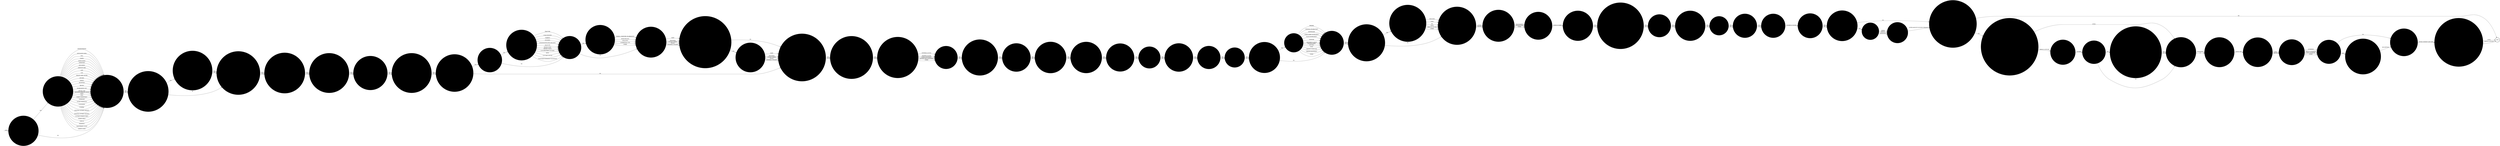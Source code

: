 digraph OLD_ROOF_CLIMB {  rankdir=LR;
  node [shape = circle];
  START_NODE [label="", shape=none];
  START_NODE -> 44417 [label = "start"];
  END_NODE [label="END", shape="doublecircle"];
  44145 [label = "WAS THIS A FULL OR PARTIAL SHUT DOWN?", style="filled", color="#DDD"];
  44145 -> 44806 [label = "FULL", style="filled", color="#DDD"];
  44145 -> 44806 [label = "PARTIAL", style="filled", color="#DDD"];
  44150 [label = "ESTIMATED COST OF DAMAGE", style="filled", color="#DDD"];
  44150 -> 45127 [label = "ENTER AMOUNT IN POUND STERLING", style="filled", color="#DDD"];
  44151 [label = "WERE ANY INJURIES RECEIVED DURING THIS INCIDENT", style="filled", color="#DDD"];
  44151 -> 44518 [label = "YES", style="filled", color="#DDD"];
  44151 -> 44842 [label = "NO", style="filled", color="#DDD"];
  44175 [label = "WHO WAS DETAINED IN OUTSIDE HOSPITAL", style="filled", color="#DDD"];
  44175 -> 44842 [label = "STAFF", style="filled", color="#DDD"];
  44175 -> 44842 [label = "PRISONERS", style="filled", color="#DDD"];
  44175 -> 44842 [label = "CIVILIAN GRADES", style="filled", color="#DDD"];
  44175 -> 44842 [label = "POLICE", style="filled", color="#DDD"];
  44175 -> 44842 [label = "EXTERNAL CIVILIANS", style="filled", color="#DDD"];
  44177 [label = "WHEN WAS THE SYSTEM RE-ACTIVATED?", style="filled", color="#DDD"];
  44177 -> 44328 [label = "ENTER COMMENT AND DATE", style="filled", color="#DDD"];
  44183 [label = "DURATION OF INCIDENT IN HOURS", style="filled", color="#DDD"];
  44183 -> 44639 [label = "NUMBER OF HOURS", style="filled", color="#DDD"];
  44196 [label = "WAS THERE AN APPARENT REASON FOR THE INCIDENT", style="filled", color="#DDD"];
  44196 -> 44337 [label = "YES", style="filled", color="#DDD"];
  44196 -> 45128 [label = "NO", style="filled", color="#DDD"];
  44273 [label = "ARE ANY STAFF ON SICK LEAVE AS A RESULT OF THIS INCIDENT", style="filled", color="#DDD"];
  44273 -> 44487 [label = "YES", style="filled", color="#DDD"];
  44273 -> 44487 [label = "NO", style="filled", color="#DDD"];
  44289 [label = "WAS THE KEYWORD REQUESTED?", style="filled", color="#DDD"];
  44289 -> 44767 [label = "YES", style="filled", color="#DDD"];
  44289 -> 45163 [label = "NO", style="filled", color="#DDD"];
  44328 [label = "WAS THE SYSTEM RE-ACTIVATED LOCALLY OR BY THE SERVICE SUPPLIER", style="filled", color="#DDD"];
  44328 -> END_NODE [label = "LOCAL", style="filled", color="#DDD"];
  44328 -> END_NODE [label = "SERVICE SUPPLIER", style="filled", color="#DDD"];
  44334 [label = "WAS DAMAGE CAUSED TO PRISON PROPERTY", style="filled", color="#DDD"];
  44334 -> 45098 [label = "YES", style="filled", color="#DDD"];
  44334 -> 45127 [label = "NO", style="filled", color="#DDD"];
  44337 [label = "DESCRIBE THE APPARENT REASON FOR THE INCIDENT", style="filled", color="#DDD"];
  44337 -> 45128 [label = "FACILITIES", style="filled", color="#DDD"];
  44337 -> 45128 [label = "FOOD", style="filled", color="#DDD"];
  44337 -> 45128 [label = "PAY", style="filled", color="#DDD"];
  44337 -> 45128 [label = "VISITS", style="filled", color="#DDD"];
  44337 -> 45128 [label = "TIME OUT OF CELL", style="filled", color="#DDD"];
  44337 -> 45128 [label = "OTHER", style="filled", color="#DDD"];
  44359 [label = "IS THERE ANY MEDIA INTEREST IN THIS INCIDENT", style="filled", color="#DDD"];
  44359 -> 44375 [label = "YES", style="filled", color="#DDD"];
  44359 -> 44375 [label = "NO", style="filled", color="#DDD"];
  44374 [label = "WAS THE AMBULANCE SERVICE PRESENT", style="filled", color="#DDD"];
  44374 -> 44536 [label = "YES", style="filled", color="#DDD"];
  44374 -> 44536 [label = "NO", style="filled", color="#DDD"];
  44375 [label = "HAS THE PRISON SERVICE PRESS OFFICE BEEN INFORMED", style="filled", color="#DDD"];
  44375 -> 44151 [label = "YES", style="filled", color="#DDD"];
  44375 -> 44151 [label = "NO", style="filled", color="#DDD"];
  44394 [label = "WHICH MINOR INJURIES WERE SUSTAINED", style="filled", color="#DDD"];
  44394 -> 44462 [label = "GRAZES, SCRATCHES OR ABRASIONS", style="filled", color="#DDD"];
  44394 -> 44462 [label = "MINOR BRUISES", style="filled", color="#DDD"];
  44394 -> 44462 [label = "SWELLINGS", style="filled", color="#DDD"];
  44394 -> 44462 [label = "SUPERFICIAL CUTS", style="filled", color="#DDD"];
  44394 -> 44462 [label = "OTHER", style="filled", color="#DDD"];
  44417 [label = "IS THE LOCATION OF THE INCIDENT KNOWN", style="filled", color="#DDD"];
  44417 -> 44927 [label = "YES", style="filled", color="#DDD"];
  44417 -> 44596 [label = "NO", style="filled", color="#DDD"];
  44422 [label = "IS THE INCIDENT THE SUBJECT OF A POLICE INVESTIGATION", style="filled", color="#DDD"];
  44422 -> 44853 [label = "YES", style="filled", color="#DDD"];
  44422 -> 44804 [label = "NO", style="filled", color="#DDD"];
  44462 [label = "ENTER DESCRIPTION OF PERSON(S) INJURED", style="filled", color="#DDD"];
  44462 -> 44533 [label = "STAFF", style="filled", color="#DDD"];
  44462 -> 44533 [label = "PRISONERS", style="filled", color="#DDD"];
  44462 -> 44533 [label = "CIVILIAN GRADES", style="filled", color="#DDD"];
  44462 -> 44533 [label = "POLICE", style="filled", color="#DDD"];
  44462 -> 44533 [label = "EXTERNAL CIVILIANS", style="filled", color="#DDD"];
  44465 [label = "IS ANY MEMBER OF STAFF FACING DISCIPLINARY CHARGES", style="filled", color="#DDD"];
  44465 -> 44359 [label = "YES", style="filled", color="#DDD"];
  44465 -> 44359 [label = "NO", style="filled", color="#DDD"];
  44469 [label = "WERE WORKS SERVICES STAFF PRESENT", style="filled", color="#DDD"];
  44469 -> 44625 [label = "YES", style="filled", color="#DDD"];
  44469 -> 44625 [label = "NO", style="filled", color="#DDD"];
  44475 [label = "WERE EXTENDABLE BATONS USED", style="filled", color="#DDD"];
  44475 -> 44183 [label = "YES", style="filled", color="#DDD"];
  44475 -> 44183 [label = "NO", style="filled", color="#DDD"];
  44487 [label = "DESCRIBE METHOD OF GAINING ACCESS TO AREA AT HEIGHT", style="filled", color="#DDD"];
  44487 -> 44986 [label = "EXTERNAL ACCESS", style="filled", color="#DDD"];
  44487 -> 44986 [label = "INTERNAL ACCESS", style="filled", color="#DDD"];
  44487 -> 44986 [label = "WORKS EQUIPMENT", style="filled", color="#DDD"];
  44487 -> 44986 [label = "CONTRACTORS EQUIPMENT", style="filled", color="#DDD"];
  44487 -> 44986 [label = "OTHER", style="filled", color="#DDD"];
  44518 [label = "WAS A SERIOUS INJURY SUSTAINED", style="filled", color="#DDD"];
  44518 -> 45155 [label = "YES", style="filled", color="#DDD"];
  44518 -> 45175 [label = "NO", style="filled", color="#DDD"];
  44533 [label = "DID INJURIES RESULT IN DETENTION IN OUTSIDE HOSPITAL AS AN IN-PATIENT", style="filled", color="#DDD"];
  44533 -> 44175 [label = "YES", style="filled", color="#DDD"];
  44533 -> 44842 [label = "NO", style="filled", color="#DDD"];
  44536 [label = "WAS THE FIRE SERVICE PRESENT", style="filled", color="#DDD"];
  44536 -> 44797 [label = "YES", style="filled", color="#DDD"];
  44536 -> 44797 [label = "NO", style="filled", color="#DDD"];
  44553 [label = "IS THE INCIDENT SUBJECT TO A GOVERNOR'S ADJUDICATION", style="filled", color="#DDD"];
  44553 -> 44465 [label = "YES", style="filled", color="#DDD"];
  44553 -> 44465 [label = "NO", style="filled", color="#DDD"];
  44580 [label = "WERE HEALTH CARE CENTRE STAFF PRESENT", style="filled", color="#DDD"];
  44580 -> 44469 [label = "YES", style="filled", color="#DDD"];
  44580 -> 44469 [label = "NO", style="filled", color="#DDD"];
  44596 [label = "WERE THE POLICE INFORMED OF THE INCIDENT", style="filled", color="#DDD"];
  44596 -> 44422 [label = "YES", style="filled", color="#DDD"];
  44596 -> 44422 [label = "NO", style="filled", color="#DDD"];
  44610 [label = "WERE WATER HOSES USED", style="filled", color="#DDD"];
  44610 -> 44475 [label = "YES", style="filled", color="#DDD"];
  44610 -> 44475 [label = "NO", style="filled", color="#DDD"];
  44625 [label = "WERE IMB MEMBERS PRESENT", style="filled", color="#DDD"];
  44625 -> 44374 [label = "YES", style="filled", color="#DDD"];
  44625 -> 44374 [label = "NO", style="filled", color="#DDD"];
  44630 [label = "HAVE THE RING LEADERS BEEN ENTERED ON INMATE INVOLVEMENT", style="filled", color="#DDD"];
  44630 -> 44756 [label = "YES", style="filled", color="#DDD"];
  44630 -> 44756 [label = "NO", style="filled", color="#DDD"];
  44639 [label = "WAS THE INCIDENT IN PUBLIC VIEW", style="filled", color="#DDD"];
  44639 -> 44334 [label = "YES", style="filled", color="#DDD"];
  44639 -> 44334 [label = "NO", style="filled", color="#DDD"];
  44660 [label = "HOW MANY PRISONERS WERE INVOLVED", style="filled", color="#DDD"];
  44660 -> 44889 [label = "ENTER NUMBER", style="filled", color="#DDD"];
  44687 [label = "DESCRIBE WEAPONS USED", style="filled", color="#DDD"];
  44687 -> 44725 [label = "FIREARM", style="filled", color="#DDD"];
  44687 -> 44725 [label = "CHEMICAL INCAPACITANT", style="filled", color="#DDD"];
  44687 -> 44725 [label = "KNIFE/BLADE", style="filled", color="#DDD"];
  44687 -> 44725 [label = "OTHER SHARP INSTRUMENT", style="filled", color="#DDD"];
  44687 -> 44725 [label = "BLUNT INSTRUMENT", style="filled", color="#DDD"];
  44687 -> 44725 [label = "LIGATURE", style="filled", color="#DDD"];
  44687 -> 44725 [label = "DANGEROUS LIQUID", style="filled", color="#DDD"];
  44687 -> 44725 [label = "EXCRETA/URINE", style="filled", color="#DDD"];
  44687 -> 44725 [label = "SPITTING", style="filled", color="#DDD"];
  44687 -> 44725 [label = "FOOD", style="filled", color="#DDD"];
  44687 -> 44725 [label = "THROWN FURNITURE", style="filled", color="#DDD"];
  44687 -> 44725 [label = "THROWN EQUIPMENT", style="filled", color="#DDD"];
  44687 -> 44725 [label = "OTHER", style="filled", color="#DDD"];
  44710 [label = "WAS CONTROL AND RESTRAINTS EMPLOYED", style="filled", color="#DDD"];
  44710 -> 44610 [label = "YES", style="filled", color="#DDD"];
  44710 -> 44610 [label = "NO", style="filled", color="#DDD"];
  44714 [label = "QUOTE THE VANTIVE CASE NUMBER", style="filled", color="#DDD"];
  44714 -> 44289 [label = "NUMBER", style="filled", color="#DDD"];
  44725 [label = "WAS ANY EVACUATION NECESSARY", style="filled", color="#DDD"];
  44725 -> 44196 [label = "YES", style="filled", color="#DDD"];
  44725 -> 44196 [label = "NO", style="filled", color="#DDD"];
  44756 [label = "WAS OPERATION TORNADO USED", style="filled", color="#DDD"];
  44756 -> 44710 [label = "YES", style="filled", color="#DDD"];
  44756 -> 44710 [label = "NO", style="filled", color="#DDD"];
  44767 [label = "HAS THE SERVICE SUPPLIER BEEN NOTIFIED OF A REPLACEMENT KEYWORD?", style="filled", color="#DDD"];
  44767 -> 45163 [label = "YES", style="filled", color="#DDD"];
  44767 -> 45163 [label = "NO", style="filled", color="#DDD"];
  44780 [label = "DESCRIBE HOW THE INCIDENT WAS RESOLVED", style="filled", color="#DDD"];
  44780 -> 44660 [label = "NEGOTIATION", style="filled", color="#DDD"];
  44780 -> 44660 [label = "INTERVENTION", style="filled", color="#DDD"];
  44780 -> 44660 [label = "OTHER", style="filled", color="#DDD"];
  44797 [label = "WERE THE POLICE PRESENT", style="filled", color="#DDD"];
  44797 -> 44873 [label = "YES", style="filled", color="#DDD"];
  44797 -> 44873 [label = "NO", style="filled", color="#DDD"];
  44804 [label = "IS THE INCIDENT THE SUBJECT OF AN INTERNAL INVESTIGATION", style="filled", color="#DDD"];
  44804 -> 44553 [label = "YES", style="filled", color="#DDD"];
  44804 -> 44553 [label = "NO", style="filled", color="#DDD"];
  44806 [label = "WHO AUTHORISED THE SHUT DOWN?", style="filled", color="#DDD"];
  44806 -> 44825 [label = "GOVERNOR", style="filled", color="#DDD"];
  44806 -> 44825 [label = "DEPUTY GOVERNOR", style="filled", color="#DDD"];
  44806 -> 44825 [label = "DUTY GOVERNOR", style="filled", color="#DDD"];
  44806 -> 44825 [label = "OTHER", style="filled", color="#DDD"];
  44815 [label = "WERE TRAINED NEGOTIATORS DEPLOYED", style="filled", color="#DDD"];
  44815 -> 44951 [label = "YES", style="filled", color="#DDD"];
  44815 -> 44951 [label = "NO", style="filled", color="#DDD"];
  44825 [label = "WAS THE SYSTEM COMPROMISED?", style="filled", color="#DDD"];
  44825 -> 44847 [label = "YES", style="filled", color="#DDD"];
  44825 -> 44177 [label = "NO", style="filled", color="#DDD"];
  44842 [label = "ARE THERE ANY STAFF NOW OFF DUTY AS A RESULT OF THIS INCIDENT", style="filled", color="#DDD"];
  44842 -> 44273 [label = "YES", style="filled", color="#DDD"];
  44842 -> 44273 [label = "NO", style="filled", color="#DDD"];
  44847 [label = "DESCRIBE WHAT WAS COMPROMISED AND BY WHOM", style="filled", color="#DDD"];
  44847 -> 44177 [label = "DESCRIPTION", style="filled", color="#DDD"];
  44853 [label = "HAS ANY PROSECUTION TAKEN PLACE OR IS ANY PENDING", style="filled", color="#DDD"];
  44853 -> 44804 [label = "YES", style="filled", color="#DDD"];
  44853 -> 44804 [label = "NO", style="filled", color="#DDD"];
  44873 [label = "WERE WEAPONS USED BY THE PERPETRATOR", style="filled", color="#DDD"];
  44873 -> 44687 [label = "YES", style="filled", color="#DDD"];
  44873 -> 44725 [label = "NO", style="filled", color="#DDD"];
  44889 [label = "HAVE THE RING LEADERS BEEN IDENTIFIED", style="filled", color="#DDD"];
  44889 -> 44630 [label = "YES", style="filled", color="#DDD"];
  44889 -> 44630 [label = "NO", style="filled", color="#DDD"];
  44892 [label = "WAS THE EMERGENCY RESPONSE VEHICLE PRESENT", style="filled", color="#DDD"];
  44892 -> 44815 [label = "YES", style="filled", color="#DDD"];
  44892 -> 44815 [label = "NO", style="filled", color="#DDD"];
  44927 [label = "WHAT WAS THE LOCATION OF THE INCIDENT", style="filled", color="#DDD"];
  44927 -> 44596 [label = "ADMINISTRATION", style="filled", color="#DDD"];
  44927 -> 44596 [label = "ASSOCIATION AREA", style="filled", color="#DDD"];
  44927 -> 44596 [label = "CELL", style="filled", color="#DDD"];
  44927 -> 44596 [label = "CHAPEL", style="filled", color="#DDD"];
  44927 -> 44596 [label = "DINING ROOM", style="filled", color="#DDD"];
  44927 -> 44596 [label = "DORMITORY", style="filled", color="#DDD"];
  44927 -> 44596 [label = "EDUCATION", style="filled", color="#DDD"];
  44927 -> 44596 [label = "EXERCISE YARD", style="filled", color="#DDD"];
  44927 -> 44596 [label = "GATE", style="filled", color="#DDD"];
  44927 -> 44596 [label = "GYM", style="filled", color="#DDD"];
  44927 -> 44596 [label = "HEALTH CARE CENTRE", style="filled", color="#DDD"];
  44927 -> 44596 [label = "KITCHEN", style="filled", color="#DDD"];
  44927 -> 44596 [label = "OFFICE", style="filled", color="#DDD"];
  44927 -> 44596 [label = "RECEPTION", style="filled", color="#DDD"];
  44927 -> 44596 [label = "RECESS", style="filled", color="#DDD"];
  44927 -> 44596 [label = "SEGREGATION UNIT", style="filled", color="#DDD"];
  44927 -> 44596 [label = "SPECIAL UNIT", style="filled", color="#DDD"];
  44927 -> 44596 [label = "SHOWERS/CHANGING ROOM", style="filled", color="#DDD"];
  44927 -> 44596 [label = "VISITS", style="filled", color="#DDD"];
  44927 -> 44596 [label = "WING", style="filled", color="#DDD"];
  44927 -> 44596 [label = "WORKS DEPARTMENT", style="filled", color="#DDD"];
  44927 -> 44596 [label = "WORKSHOP", style="filled", color="#DDD"];
  44927 -> 44596 [label = "WITHIN PERIMETER", style="filled", color="#DDD"];
  44927 -> 44596 [label = "ELSEWHERE", style="filled", color="#DDD"];
  44927 -> 44596 [label = "FUNERAL", style="filled", color="#DDD"];
  44927 -> 44596 [label = "HOSPITAL OUTSIDE (PATIENT)", style="filled", color="#DDD"];
  44927 -> 44596 [label = "HOSPITAL OUTSIDE (VISITING)", style="filled", color="#DDD"];
  44927 -> 44596 [label = "OUTSIDE WORKING PARTY", style="filled", color="#DDD"];
  44927 -> 44596 [label = "SPORTS FIELD", style="filled", color="#DDD"];
  44927 -> 44596 [label = "VEHICLE", style="filled", color="#DDD"];
  44927 -> 44596 [label = "WEDDINGS", style="filled", color="#DDD"];
  44927 -> 44596 [label = "MAGISTRATES COURT", style="filled", color="#DDD"];
  44927 -> 44596 [label = "CROWN COURT", style="filled", color="#DDD"];
  44951 [label = "WAS AN INCIDENT LIAISON OFFICER PRESENT", style="filled", color="#DDD"];
  44951 -> 44580 [label = "YES", style="filled", color="#DDD"];
  44951 -> 44580 [label = "NO", style="filled", color="#DDD"];
  44985 [label = "WAS THE TELEPHONE/IT SYSTEM SHUT DOWN LOCALLY OR BY THE SERVICE SUPPLIER", style="filled", color="#DDD"];
  44985 -> 45163 [label = "LOCAL", style="filled", color="#DDD"];
  44985 -> 44714 [label = "SERVICE SUPPLIER", style="filled", color="#DDD"];
  44986 [label = "WAS A CANDR ADVISOR PRESENT", style="filled", color="#DDD"];
  44986 -> 44892 [label = "YES", style="filled", color="#DDD"];
  44986 -> 44892 [label = "NO", style="filled", color="#DDD"];
  45028 [label = "WHAT TIME WAS THE SYSTEM SHUT DOWN?", style="filled", color="#DDD"];
  45028 -> 44145 [label = "ENTER TIME", style="filled", color="#DDD"];
  45098 [label = "DESCRIBE THE DAMAGE", style="filled", color="#DDD"];
  45098 -> 44150 [label = "MINOR", style="filled", color="#DDD"];
  45098 -> 44150 [label = "SERIOUS", style="filled", color="#DDD"];
  45098 -> 44150 [label = "EXTENSIVE", style="filled", color="#DDD"];
  45127 [label = "WAS THE TELEPHONE/IT SYSTEM SHUT DOWN DURING THE INCIDENT?", style="filled", color="#DDD"];
  45127 -> 44985 [label = "YES", style="filled", color="#DDD"];
  45127 -> END_NODE [label = "NO", style="filled", color="#DDD"];
  45128 [label = "DESCRIBE THE INCIDENT AS EITHER ACTIVE OR PASSIVE", style="filled", color="#DDD"];
  45128 -> 44780 [label = "ACTIVE", style="filled", color="#DDD"];
  45128 -> 44780 [label = "PASSIVE", style="filled", color="#DDD"];
  45155 [label = "WHICH SERIOUS INJURIES WERE SUSTAINED", style="filled", color="#DDD"];
  45155 -> 45175 [label = "FRACTURE", style="filled", color="#DDD"];
  45155 -> 45175 [label = "SCALD OR BURN", style="filled", color="#DDD"];
  45155 -> 45175 [label = "STABBING", style="filled", color="#DDD"];
  45155 -> 45175 [label = "CRUSHING", style="filled", color="#DDD"];
  45155 -> 45175 [label = "EXTENSIVE/MULTIPLE BRUISING", style="filled", color="#DDD"];
  45155 -> 45175 [label = "BLACK EYE", style="filled", color="#DDD"];
  45155 -> 45175 [label = "BROKEN NOSE", style="filled", color="#DDD"];
  45155 -> 45175 [label = "BROKEN TEETH", style="filled", color="#DDD"];
  45155 -> 45175 [label = "CUTS REQUIRING SUTURES", style="filled", color="#DDD"];
  45155 -> 45175 [label = "BITES", style="filled", color="#DDD"];
  45155 -> 45175 [label = "GUN SHOT WOUND", style="filled", color="#DDD"];
  45155 -> 45175 [label = "TEMPORARY/PERMANENT BLINDNESS", style="filled", color="#DDD"];
  45163 [label = "INDICATE THE NATURE OF THE SHUT DOWN", style="filled", color="#DDD"];
  45163 -> 45028 [label = "TELEPHONY", style="filled", color="#DDD"];
  45163 -> 45028 [label = "IT", style="filled", color="#DDD"];
  45175 [label = "WAS A MINOR INJURY SUSTAINED", style="filled", color="#DDD"];
  45175 -> 44394 [label = "YES", style="filled", color="#DDD"];
  45175 -> 44462 [label = "NO", style="filled", color="#DDD"];
}
